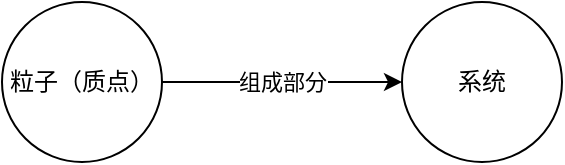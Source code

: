 <mxfile type="github" version="14.2.7"><diagram id="BLxNn-_saQvP-fir4wIb" name="第 1 页"><mxGraphModel grid="1" shadow="0" math="0" pageHeight="1169" pageWidth="827" pageScale="1" page="1" fold="1" arrows="1" connect="1" tooltips="1" guides="1" gridSize="10" dy="466" dx="782"><root><mxCell id="0"/><mxCell id="1" parent="0"/><mxCell id="RtfoVJhTWoBrFgMv3IwM-1" value="系统" parent="1" style="ellipse;whiteSpace=wrap;html=1;aspect=fixed;rotation=0;" vertex="1"><mxGeometry as="geometry" y="200" x="390" width="80" height="80"/></mxCell><mxCell id="RtfoVJhTWoBrFgMv3IwM-2" value="组成部分" parent="1" style="rounded=0;orthogonalLoop=1;jettySize=auto;html=1;exitX=1;exitY=0.5;exitDx=0;exitDy=0;entryX=0;entryY=0.5;entryDx=0;entryDy=0;" edge="1" source="RtfoVJhTWoBrFgMv3IwM-3" target="RtfoVJhTWoBrFgMv3IwM-1"><mxGeometry as="geometry" relative="1"/></mxCell><mxCell id="RtfoVJhTWoBrFgMv3IwM-3" value="粒子（质点）" parent="1" style="ellipse;whiteSpace=wrap;html=1;aspect=fixed;rotation=0;" vertex="1"><mxGeometry as="geometry" y="200" x="190" width="80" height="80"/></mxCell></root></mxGraphModel></diagram></mxfile>